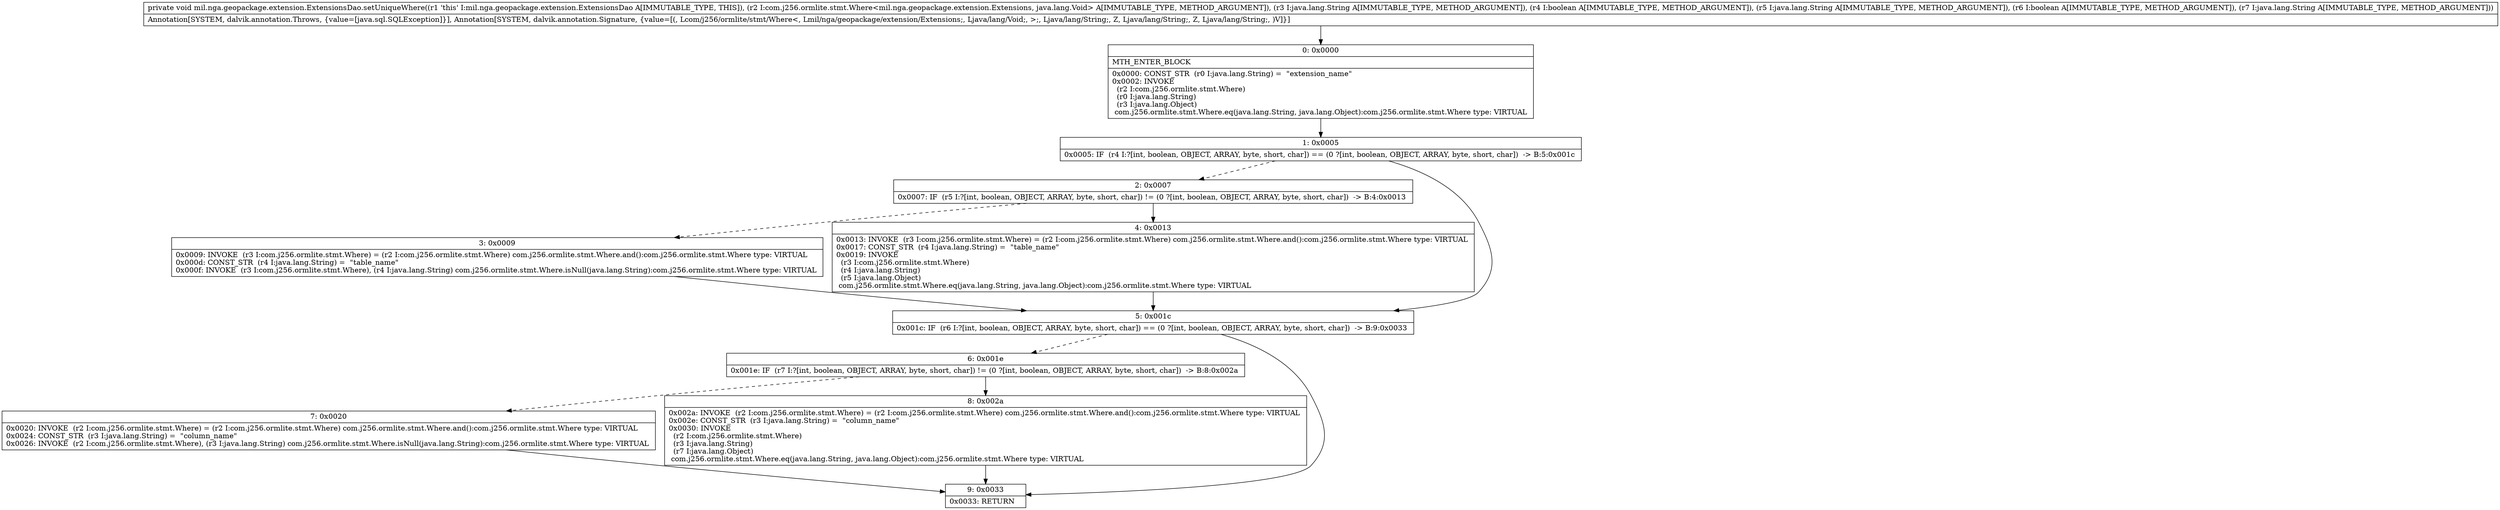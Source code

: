 digraph "CFG formil.nga.geopackage.extension.ExtensionsDao.setUniqueWhere(Lcom\/j256\/ormlite\/stmt\/Where;Ljava\/lang\/String;ZLjava\/lang\/String;ZLjava\/lang\/String;)V" {
Node_0 [shape=record,label="{0\:\ 0x0000|MTH_ENTER_BLOCK\l|0x0000: CONST_STR  (r0 I:java.lang.String) =  \"extension_name\" \l0x0002: INVOKE  \l  (r2 I:com.j256.ormlite.stmt.Where)\l  (r0 I:java.lang.String)\l  (r3 I:java.lang.Object)\l com.j256.ormlite.stmt.Where.eq(java.lang.String, java.lang.Object):com.j256.ormlite.stmt.Where type: VIRTUAL \l}"];
Node_1 [shape=record,label="{1\:\ 0x0005|0x0005: IF  (r4 I:?[int, boolean, OBJECT, ARRAY, byte, short, char]) == (0 ?[int, boolean, OBJECT, ARRAY, byte, short, char])  \-\> B:5:0x001c \l}"];
Node_2 [shape=record,label="{2\:\ 0x0007|0x0007: IF  (r5 I:?[int, boolean, OBJECT, ARRAY, byte, short, char]) != (0 ?[int, boolean, OBJECT, ARRAY, byte, short, char])  \-\> B:4:0x0013 \l}"];
Node_3 [shape=record,label="{3\:\ 0x0009|0x0009: INVOKE  (r3 I:com.j256.ormlite.stmt.Where) = (r2 I:com.j256.ormlite.stmt.Where) com.j256.ormlite.stmt.Where.and():com.j256.ormlite.stmt.Where type: VIRTUAL \l0x000d: CONST_STR  (r4 I:java.lang.String) =  \"table_name\" \l0x000f: INVOKE  (r3 I:com.j256.ormlite.stmt.Where), (r4 I:java.lang.String) com.j256.ormlite.stmt.Where.isNull(java.lang.String):com.j256.ormlite.stmt.Where type: VIRTUAL \l}"];
Node_4 [shape=record,label="{4\:\ 0x0013|0x0013: INVOKE  (r3 I:com.j256.ormlite.stmt.Where) = (r2 I:com.j256.ormlite.stmt.Where) com.j256.ormlite.stmt.Where.and():com.j256.ormlite.stmt.Where type: VIRTUAL \l0x0017: CONST_STR  (r4 I:java.lang.String) =  \"table_name\" \l0x0019: INVOKE  \l  (r3 I:com.j256.ormlite.stmt.Where)\l  (r4 I:java.lang.String)\l  (r5 I:java.lang.Object)\l com.j256.ormlite.stmt.Where.eq(java.lang.String, java.lang.Object):com.j256.ormlite.stmt.Where type: VIRTUAL \l}"];
Node_5 [shape=record,label="{5\:\ 0x001c|0x001c: IF  (r6 I:?[int, boolean, OBJECT, ARRAY, byte, short, char]) == (0 ?[int, boolean, OBJECT, ARRAY, byte, short, char])  \-\> B:9:0x0033 \l}"];
Node_6 [shape=record,label="{6\:\ 0x001e|0x001e: IF  (r7 I:?[int, boolean, OBJECT, ARRAY, byte, short, char]) != (0 ?[int, boolean, OBJECT, ARRAY, byte, short, char])  \-\> B:8:0x002a \l}"];
Node_7 [shape=record,label="{7\:\ 0x0020|0x0020: INVOKE  (r2 I:com.j256.ormlite.stmt.Where) = (r2 I:com.j256.ormlite.stmt.Where) com.j256.ormlite.stmt.Where.and():com.j256.ormlite.stmt.Where type: VIRTUAL \l0x0024: CONST_STR  (r3 I:java.lang.String) =  \"column_name\" \l0x0026: INVOKE  (r2 I:com.j256.ormlite.stmt.Where), (r3 I:java.lang.String) com.j256.ormlite.stmt.Where.isNull(java.lang.String):com.j256.ormlite.stmt.Where type: VIRTUAL \l}"];
Node_8 [shape=record,label="{8\:\ 0x002a|0x002a: INVOKE  (r2 I:com.j256.ormlite.stmt.Where) = (r2 I:com.j256.ormlite.stmt.Where) com.j256.ormlite.stmt.Where.and():com.j256.ormlite.stmt.Where type: VIRTUAL \l0x002e: CONST_STR  (r3 I:java.lang.String) =  \"column_name\" \l0x0030: INVOKE  \l  (r2 I:com.j256.ormlite.stmt.Where)\l  (r3 I:java.lang.String)\l  (r7 I:java.lang.Object)\l com.j256.ormlite.stmt.Where.eq(java.lang.String, java.lang.Object):com.j256.ormlite.stmt.Where type: VIRTUAL \l}"];
Node_9 [shape=record,label="{9\:\ 0x0033|0x0033: RETURN   \l}"];
MethodNode[shape=record,label="{private void mil.nga.geopackage.extension.ExtensionsDao.setUniqueWhere((r1 'this' I:mil.nga.geopackage.extension.ExtensionsDao A[IMMUTABLE_TYPE, THIS]), (r2 I:com.j256.ormlite.stmt.Where\<mil.nga.geopackage.extension.Extensions, java.lang.Void\> A[IMMUTABLE_TYPE, METHOD_ARGUMENT]), (r3 I:java.lang.String A[IMMUTABLE_TYPE, METHOD_ARGUMENT]), (r4 I:boolean A[IMMUTABLE_TYPE, METHOD_ARGUMENT]), (r5 I:java.lang.String A[IMMUTABLE_TYPE, METHOD_ARGUMENT]), (r6 I:boolean A[IMMUTABLE_TYPE, METHOD_ARGUMENT]), (r7 I:java.lang.String A[IMMUTABLE_TYPE, METHOD_ARGUMENT]))  | Annotation[SYSTEM, dalvik.annotation.Throws, \{value=[java.sql.SQLException]\}], Annotation[SYSTEM, dalvik.annotation.Signature, \{value=[(, Lcom\/j256\/ormlite\/stmt\/Where\<, Lmil\/nga\/geopackage\/extension\/Extensions;, Ljava\/lang\/Void;, \>;, Ljava\/lang\/String;, Z, Ljava\/lang\/String;, Z, Ljava\/lang\/String;, )V]\}]\l}"];
MethodNode -> Node_0;
Node_0 -> Node_1;
Node_1 -> Node_2[style=dashed];
Node_1 -> Node_5;
Node_2 -> Node_3[style=dashed];
Node_2 -> Node_4;
Node_3 -> Node_5;
Node_4 -> Node_5;
Node_5 -> Node_6[style=dashed];
Node_5 -> Node_9;
Node_6 -> Node_7[style=dashed];
Node_6 -> Node_8;
Node_7 -> Node_9;
Node_8 -> Node_9;
}

